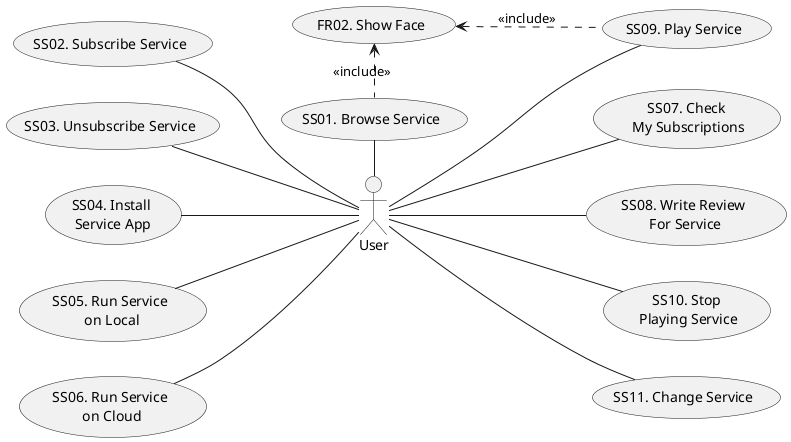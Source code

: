 @startuml
skinparam shadowing false
left to right direction
skinparam backgroundcolor transparent

' Smart Service -> SS
(SS01. Browse Service) as SS01
(SS02. Subscribe Service) as SS02
(SS03. Unsubscribe Service) as SS03
(SS04. Install\n Service App) as SS04
(SS05. Run Service\n on Local) as SS05
(SS06. Run Service\n on Cloud) as SS06
(SS07. Check\n My Subscriptions) as SS07
(SS08. Write Review\n For Service) as SS08
(SS09. Play Service) as SS09
(SS10. Stop\n Playing Service) as SS10
(SS11. Change Service) as SS11

(FR02. Show Face) as FR02

SS01 - :User:
SS02 -- :User:
SS03 -- :User:
SS04 -- :User:
SS05 -- :User:
SS06 -- :User:
:User: -- SS07
:User: -- SS08
:User: -- SS09
FR02 <.. SS09 : <<include>>
FR02 <. SS01 : <<include>>
:User: -- SS10 
:User: -- SS11

@enduml